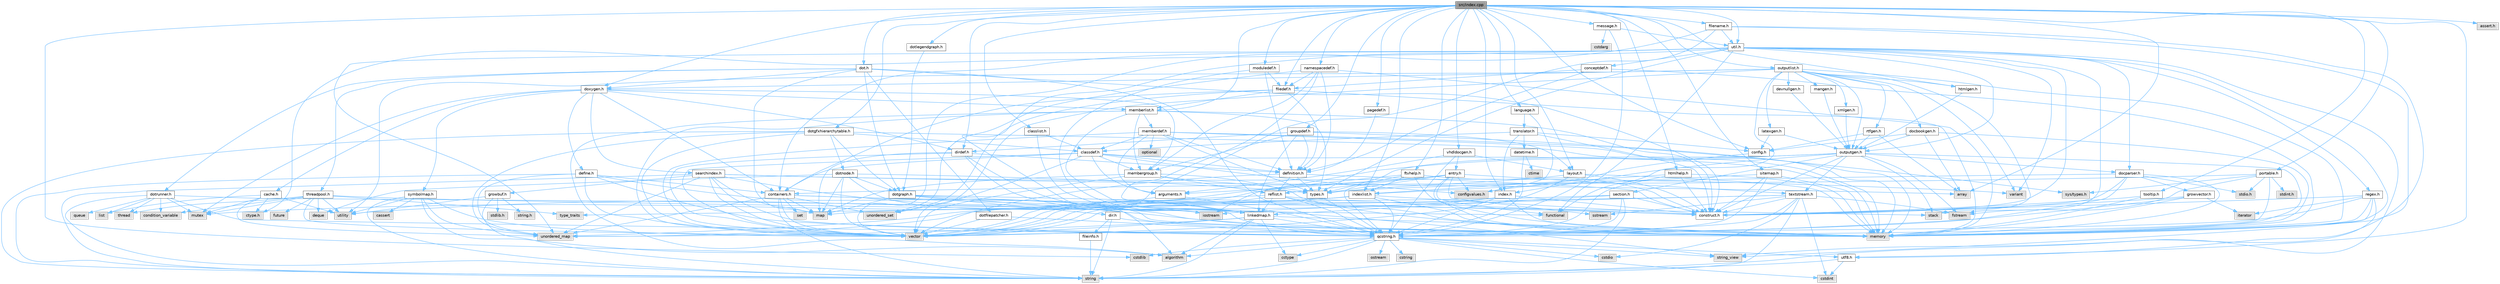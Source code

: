 digraph "src/index.cpp"
{
 // INTERACTIVE_SVG=YES
 // LATEX_PDF_SIZE
  bgcolor="transparent";
  edge [fontname=Helvetica,fontsize=10,labelfontname=Helvetica,labelfontsize=10];
  node [fontname=Helvetica,fontsize=10,shape=box,height=0.2,width=0.4];
  Node1 [id="Node000001",label="src/index.cpp",height=0.2,width=0.4,color="gray40", fillcolor="grey60", style="filled", fontcolor="black",tooltip="This file contains functions for the various index pages."];
  Node1 -> Node2 [id="edge1_Node000001_Node000002",color="steelblue1",style="solid",tooltip=" "];
  Node2 [id="Node000002",label="cstdlib",height=0.2,width=0.4,color="grey60", fillcolor="#E0E0E0", style="filled",tooltip=" "];
  Node1 -> Node3 [id="edge2_Node000001_Node000003",color="steelblue1",style="solid",tooltip=" "];
  Node3 [id="Node000003",label="array",height=0.2,width=0.4,color="grey60", fillcolor="#E0E0E0", style="filled",tooltip=" "];
  Node1 -> Node4 [id="edge3_Node000001_Node000004",color="steelblue1",style="solid",tooltip=" "];
  Node4 [id="Node000004",label="assert.h",height=0.2,width=0.4,color="grey60", fillcolor="#E0E0E0", style="filled",tooltip=" "];
  Node1 -> Node5 [id="edge4_Node000001_Node000005",color="steelblue1",style="solid",tooltip=" "];
  Node5 [id="Node000005",label="message.h",height=0.2,width=0.4,color="grey40", fillcolor="white", style="filled",URL="$d2/d0d/message_8h.html",tooltip=" "];
  Node5 -> Node6 [id="edge5_Node000005_Node000006",color="steelblue1",style="solid",tooltip=" "];
  Node6 [id="Node000006",label="cstdarg",height=0.2,width=0.4,color="grey60", fillcolor="#E0E0E0", style="filled",tooltip=" "];
  Node5 -> Node7 [id="edge6_Node000005_Node000007",color="steelblue1",style="solid",tooltip=" "];
  Node7 [id="Node000007",label="qcstring.h",height=0.2,width=0.4,color="grey40", fillcolor="white", style="filled",URL="$d7/d5c/qcstring_8h.html",tooltip=" "];
  Node7 -> Node8 [id="edge7_Node000007_Node000008",color="steelblue1",style="solid",tooltip=" "];
  Node8 [id="Node000008",label="string",height=0.2,width=0.4,color="grey60", fillcolor="#E0E0E0", style="filled",tooltip=" "];
  Node7 -> Node9 [id="edge8_Node000007_Node000009",color="steelblue1",style="solid",tooltip=" "];
  Node9 [id="Node000009",label="string_view",height=0.2,width=0.4,color="grey60", fillcolor="#E0E0E0", style="filled",tooltip=" "];
  Node7 -> Node10 [id="edge9_Node000007_Node000010",color="steelblue1",style="solid",tooltip=" "];
  Node10 [id="Node000010",label="algorithm",height=0.2,width=0.4,color="grey60", fillcolor="#E0E0E0", style="filled",tooltip=" "];
  Node7 -> Node11 [id="edge10_Node000007_Node000011",color="steelblue1",style="solid",tooltip=" "];
  Node11 [id="Node000011",label="cctype",height=0.2,width=0.4,color="grey60", fillcolor="#E0E0E0", style="filled",tooltip=" "];
  Node7 -> Node12 [id="edge11_Node000007_Node000012",color="steelblue1",style="solid",tooltip=" "];
  Node12 [id="Node000012",label="cstring",height=0.2,width=0.4,color="grey60", fillcolor="#E0E0E0", style="filled",tooltip=" "];
  Node7 -> Node13 [id="edge12_Node000007_Node000013",color="steelblue1",style="solid",tooltip=" "];
  Node13 [id="Node000013",label="cstdio",height=0.2,width=0.4,color="grey60", fillcolor="#E0E0E0", style="filled",tooltip=" "];
  Node7 -> Node2 [id="edge13_Node000007_Node000002",color="steelblue1",style="solid",tooltip=" "];
  Node7 -> Node14 [id="edge14_Node000007_Node000014",color="steelblue1",style="solid",tooltip=" "];
  Node14 [id="Node000014",label="cstdint",height=0.2,width=0.4,color="grey60", fillcolor="#E0E0E0", style="filled",tooltip=" "];
  Node7 -> Node15 [id="edge15_Node000007_Node000015",color="steelblue1",style="solid",tooltip=" "];
  Node15 [id="Node000015",label="ostream",height=0.2,width=0.4,color="grey60", fillcolor="#E0E0E0", style="filled",tooltip=" "];
  Node7 -> Node16 [id="edge16_Node000007_Node000016",color="steelblue1",style="solid",tooltip=" "];
  Node16 [id="Node000016",label="utf8.h",height=0.2,width=0.4,color="grey40", fillcolor="white", style="filled",URL="$db/d7c/utf8_8h.html",tooltip="Various UTF8 related helper functions."];
  Node16 -> Node14 [id="edge17_Node000016_Node000014",color="steelblue1",style="solid",tooltip=" "];
  Node16 -> Node8 [id="edge18_Node000016_Node000008",color="steelblue1",style="solid",tooltip=" "];
  Node5 -> Node17 [id="edge19_Node000005_Node000017",color="steelblue1",style="solid",tooltip=" "];
  Node17 [id="Node000017",label="util.h",height=0.2,width=0.4,color="grey40", fillcolor="white", style="filled",URL="$d8/d3c/util_8h.html",tooltip="A bunch of utility functions."];
  Node17 -> Node18 [id="edge20_Node000017_Node000018",color="steelblue1",style="solid",tooltip=" "];
  Node18 [id="Node000018",label="memory",height=0.2,width=0.4,color="grey60", fillcolor="#E0E0E0", style="filled",tooltip=" "];
  Node17 -> Node19 [id="edge21_Node000017_Node000019",color="steelblue1",style="solid",tooltip=" "];
  Node19 [id="Node000019",label="unordered_map",height=0.2,width=0.4,color="grey60", fillcolor="#E0E0E0", style="filled",tooltip=" "];
  Node17 -> Node10 [id="edge22_Node000017_Node000010",color="steelblue1",style="solid",tooltip=" "];
  Node17 -> Node20 [id="edge23_Node000017_Node000020",color="steelblue1",style="solid",tooltip=" "];
  Node20 [id="Node000020",label="functional",height=0.2,width=0.4,color="grey60", fillcolor="#E0E0E0", style="filled",tooltip=" "];
  Node17 -> Node21 [id="edge24_Node000017_Node000021",color="steelblue1",style="solid",tooltip=" "];
  Node21 [id="Node000021",label="fstream",height=0.2,width=0.4,color="grey60", fillcolor="#E0E0E0", style="filled",tooltip=" "];
  Node17 -> Node22 [id="edge25_Node000017_Node000022",color="steelblue1",style="solid",tooltip=" "];
  Node22 [id="Node000022",label="variant",height=0.2,width=0.4,color="grey60", fillcolor="#E0E0E0", style="filled",tooltip=" "];
  Node17 -> Node9 [id="edge26_Node000017_Node000009",color="steelblue1",style="solid",tooltip=" "];
  Node17 -> Node23 [id="edge27_Node000017_Node000023",color="steelblue1",style="solid",tooltip=" "];
  Node23 [id="Node000023",label="ctype.h",height=0.2,width=0.4,color="grey60", fillcolor="#E0E0E0", style="filled",tooltip=" "];
  Node17 -> Node24 [id="edge28_Node000017_Node000024",color="steelblue1",style="solid",tooltip=" "];
  Node24 [id="Node000024",label="types.h",height=0.2,width=0.4,color="grey40", fillcolor="white", style="filled",URL="$d9/d49/types_8h.html",tooltip="This file contains a number of basic enums and types."];
  Node24 -> Node7 [id="edge29_Node000024_Node000007",color="steelblue1",style="solid",tooltip=" "];
  Node17 -> Node25 [id="edge30_Node000017_Node000025",color="steelblue1",style="solid",tooltip=" "];
  Node25 [id="Node000025",label="docparser.h",height=0.2,width=0.4,color="grey40", fillcolor="white", style="filled",URL="$de/d9c/docparser_8h.html",tooltip=" "];
  Node25 -> Node26 [id="edge31_Node000025_Node000026",color="steelblue1",style="solid",tooltip=" "];
  Node26 [id="Node000026",label="stdio.h",height=0.2,width=0.4,color="grey60", fillcolor="#E0E0E0", style="filled",tooltip=" "];
  Node25 -> Node18 [id="edge32_Node000025_Node000018",color="steelblue1",style="solid",tooltip=" "];
  Node25 -> Node7 [id="edge33_Node000025_Node000007",color="steelblue1",style="solid",tooltip=" "];
  Node25 -> Node27 [id="edge34_Node000025_Node000027",color="steelblue1",style="solid",tooltip=" "];
  Node27 [id="Node000027",label="growvector.h",height=0.2,width=0.4,color="grey40", fillcolor="white", style="filled",URL="$d7/d50/growvector_8h.html",tooltip=" "];
  Node27 -> Node28 [id="edge35_Node000027_Node000028",color="steelblue1",style="solid",tooltip=" "];
  Node28 [id="Node000028",label="vector",height=0.2,width=0.4,color="grey60", fillcolor="#E0E0E0", style="filled",tooltip=" "];
  Node27 -> Node18 [id="edge36_Node000027_Node000018",color="steelblue1",style="solid",tooltip=" "];
  Node27 -> Node29 [id="edge37_Node000027_Node000029",color="steelblue1",style="solid",tooltip=" "];
  Node29 [id="Node000029",label="iterator",height=0.2,width=0.4,color="grey60", fillcolor="#E0E0E0", style="filled",tooltip=" "];
  Node27 -> Node30 [id="edge38_Node000027_Node000030",color="steelblue1",style="solid",tooltip=" "];
  Node30 [id="Node000030",label="construct.h",height=0.2,width=0.4,color="grey40", fillcolor="white", style="filled",URL="$d7/dfc/construct_8h.html",tooltip=" "];
  Node25 -> Node30 [id="edge39_Node000025_Node000030",color="steelblue1",style="solid",tooltip=" "];
  Node25 -> Node24 [id="edge40_Node000025_Node000024",color="steelblue1",style="solid",tooltip=" "];
  Node17 -> Node31 [id="edge41_Node000017_Node000031",color="steelblue1",style="solid",tooltip=" "];
  Node31 [id="Node000031",label="containers.h",height=0.2,width=0.4,color="grey40", fillcolor="white", style="filled",URL="$d5/d75/containers_8h.html",tooltip=" "];
  Node31 -> Node28 [id="edge42_Node000031_Node000028",color="steelblue1",style="solid",tooltip=" "];
  Node31 -> Node8 [id="edge43_Node000031_Node000008",color="steelblue1",style="solid",tooltip=" "];
  Node31 -> Node9 [id="edge44_Node000031_Node000009",color="steelblue1",style="solid",tooltip=" "];
  Node31 -> Node32 [id="edge45_Node000031_Node000032",color="steelblue1",style="solid",tooltip=" "];
  Node32 [id="Node000032",label="set",height=0.2,width=0.4,color="grey60", fillcolor="#E0E0E0", style="filled",tooltip=" "];
  Node31 -> Node33 [id="edge46_Node000031_Node000033",color="steelblue1",style="solid",tooltip=" "];
  Node33 [id="Node000033",label="map",height=0.2,width=0.4,color="grey60", fillcolor="#E0E0E0", style="filled",tooltip=" "];
  Node31 -> Node34 [id="edge47_Node000031_Node000034",color="steelblue1",style="solid",tooltip=" "];
  Node34 [id="Node000034",label="unordered_set",height=0.2,width=0.4,color="grey60", fillcolor="#E0E0E0", style="filled",tooltip=" "];
  Node31 -> Node19 [id="edge48_Node000031_Node000019",color="steelblue1",style="solid",tooltip=" "];
  Node31 -> Node35 [id="edge49_Node000031_Node000035",color="steelblue1",style="solid",tooltip=" "];
  Node35 [id="Node000035",label="stack",height=0.2,width=0.4,color="grey60", fillcolor="#E0E0E0", style="filled",tooltip=" "];
  Node17 -> Node36 [id="edge50_Node000017_Node000036",color="steelblue1",style="solid",tooltip=" "];
  Node36 [id="Node000036",label="outputgen.h",height=0.2,width=0.4,color="grey40", fillcolor="white", style="filled",URL="$df/d06/outputgen_8h.html",tooltip=" "];
  Node36 -> Node18 [id="edge51_Node000036_Node000018",color="steelblue1",style="solid",tooltip=" "];
  Node36 -> Node35 [id="edge52_Node000036_Node000035",color="steelblue1",style="solid",tooltip=" "];
  Node36 -> Node37 [id="edge53_Node000036_Node000037",color="steelblue1",style="solid",tooltip=" "];
  Node37 [id="Node000037",label="iostream",height=0.2,width=0.4,color="grey60", fillcolor="#E0E0E0", style="filled",tooltip=" "];
  Node36 -> Node21 [id="edge54_Node000036_Node000021",color="steelblue1",style="solid",tooltip=" "];
  Node36 -> Node24 [id="edge55_Node000036_Node000024",color="steelblue1",style="solid",tooltip=" "];
  Node36 -> Node38 [id="edge56_Node000036_Node000038",color="steelblue1",style="solid",tooltip=" "];
  Node38 [id="Node000038",label="index.h",height=0.2,width=0.4,color="grey40", fillcolor="white", style="filled",URL="$d1/db5/index_8h.html",tooltip=" "];
  Node38 -> Node18 [id="edge57_Node000038_Node000018",color="steelblue1",style="solid",tooltip=" "];
  Node38 -> Node28 [id="edge58_Node000038_Node000028",color="steelblue1",style="solid",tooltip=" "];
  Node38 -> Node33 [id="edge59_Node000038_Node000033",color="steelblue1",style="solid",tooltip=" "];
  Node38 -> Node7 [id="edge60_Node000038_Node000007",color="steelblue1",style="solid",tooltip=" "];
  Node38 -> Node30 [id="edge61_Node000038_Node000030",color="steelblue1",style="solid",tooltip=" "];
  Node36 -> Node39 [id="edge62_Node000036_Node000039",color="steelblue1",style="solid",tooltip=" "];
  Node39 [id="Node000039",label="section.h",height=0.2,width=0.4,color="grey40", fillcolor="white", style="filled",URL="$d1/d2a/section_8h.html",tooltip=" "];
  Node39 -> Node8 [id="edge63_Node000039_Node000008",color="steelblue1",style="solid",tooltip=" "];
  Node39 -> Node19 [id="edge64_Node000039_Node000019",color="steelblue1",style="solid",tooltip=" "];
  Node39 -> Node7 [id="edge65_Node000039_Node000007",color="steelblue1",style="solid",tooltip=" "];
  Node39 -> Node40 [id="edge66_Node000039_Node000040",color="steelblue1",style="solid",tooltip=" "];
  Node40 [id="Node000040",label="linkedmap.h",height=0.2,width=0.4,color="grey40", fillcolor="white", style="filled",URL="$da/de1/linkedmap_8h.html",tooltip=" "];
  Node40 -> Node19 [id="edge67_Node000040_Node000019",color="steelblue1",style="solid",tooltip=" "];
  Node40 -> Node28 [id="edge68_Node000040_Node000028",color="steelblue1",style="solid",tooltip=" "];
  Node40 -> Node18 [id="edge69_Node000040_Node000018",color="steelblue1",style="solid",tooltip=" "];
  Node40 -> Node8 [id="edge70_Node000040_Node000008",color="steelblue1",style="solid",tooltip=" "];
  Node40 -> Node10 [id="edge71_Node000040_Node000010",color="steelblue1",style="solid",tooltip=" "];
  Node40 -> Node11 [id="edge72_Node000040_Node000011",color="steelblue1",style="solid",tooltip=" "];
  Node40 -> Node7 [id="edge73_Node000040_Node000007",color="steelblue1",style="solid",tooltip=" "];
  Node39 -> Node30 [id="edge74_Node000039_Node000030",color="steelblue1",style="solid",tooltip=" "];
  Node36 -> Node41 [id="edge75_Node000036_Node000041",color="steelblue1",style="solid",tooltip=" "];
  Node41 [id="Node000041",label="textstream.h",height=0.2,width=0.4,color="grey40", fillcolor="white", style="filled",URL="$d4/d7d/textstream_8h.html",tooltip=" "];
  Node41 -> Node8 [id="edge76_Node000041_Node000008",color="steelblue1",style="solid",tooltip=" "];
  Node41 -> Node37 [id="edge77_Node000041_Node000037",color="steelblue1",style="solid",tooltip=" "];
  Node41 -> Node42 [id="edge78_Node000041_Node000042",color="steelblue1",style="solid",tooltip=" "];
  Node42 [id="Node000042",label="sstream",height=0.2,width=0.4,color="grey60", fillcolor="#E0E0E0", style="filled",tooltip=" "];
  Node41 -> Node14 [id="edge79_Node000041_Node000014",color="steelblue1",style="solid",tooltip=" "];
  Node41 -> Node13 [id="edge80_Node000041_Node000013",color="steelblue1",style="solid",tooltip=" "];
  Node41 -> Node21 [id="edge81_Node000041_Node000021",color="steelblue1",style="solid",tooltip=" "];
  Node41 -> Node43 [id="edge82_Node000041_Node000043",color="steelblue1",style="solid",tooltip=" "];
  Node43 [id="Node000043",label="type_traits",height=0.2,width=0.4,color="grey60", fillcolor="#E0E0E0", style="filled",tooltip=" "];
  Node41 -> Node7 [id="edge83_Node000041_Node000007",color="steelblue1",style="solid",tooltip=" "];
  Node41 -> Node30 [id="edge84_Node000041_Node000030",color="steelblue1",style="solid",tooltip=" "];
  Node36 -> Node25 [id="edge85_Node000036_Node000025",color="steelblue1",style="solid",tooltip=" "];
  Node36 -> Node30 [id="edge86_Node000036_Node000030",color="steelblue1",style="solid",tooltip=" "];
  Node17 -> Node44 [id="edge87_Node000017_Node000044",color="steelblue1",style="solid",tooltip=" "];
  Node44 [id="Node000044",label="regex.h",height=0.2,width=0.4,color="grey40", fillcolor="white", style="filled",URL="$d1/d21/regex_8h.html",tooltip=" "];
  Node44 -> Node18 [id="edge88_Node000044_Node000018",color="steelblue1",style="solid",tooltip=" "];
  Node44 -> Node8 [id="edge89_Node000044_Node000008",color="steelblue1",style="solid",tooltip=" "];
  Node44 -> Node9 [id="edge90_Node000044_Node000009",color="steelblue1",style="solid",tooltip=" "];
  Node44 -> Node28 [id="edge91_Node000044_Node000028",color="steelblue1",style="solid",tooltip=" "];
  Node44 -> Node29 [id="edge92_Node000044_Node000029",color="steelblue1",style="solid",tooltip=" "];
  Node44 -> Node30 [id="edge93_Node000044_Node000030",color="steelblue1",style="solid",tooltip=" "];
  Node17 -> Node45 [id="edge94_Node000017_Node000045",color="steelblue1",style="solid",tooltip=" "];
  Node45 [id="Node000045",label="conceptdef.h",height=0.2,width=0.4,color="grey40", fillcolor="white", style="filled",URL="$da/df1/conceptdef_8h.html",tooltip=" "];
  Node45 -> Node18 [id="edge95_Node000045_Node000018",color="steelblue1",style="solid",tooltip=" "];
  Node45 -> Node46 [id="edge96_Node000045_Node000046",color="steelblue1",style="solid",tooltip=" "];
  Node46 [id="Node000046",label="definition.h",height=0.2,width=0.4,color="grey40", fillcolor="white", style="filled",URL="$df/da1/definition_8h.html",tooltip=" "];
  Node46 -> Node28 [id="edge97_Node000046_Node000028",color="steelblue1",style="solid",tooltip=" "];
  Node46 -> Node24 [id="edge98_Node000046_Node000024",color="steelblue1",style="solid",tooltip=" "];
  Node46 -> Node47 [id="edge99_Node000046_Node000047",color="steelblue1",style="solid",tooltip=" "];
  Node47 [id="Node000047",label="reflist.h",height=0.2,width=0.4,color="grey40", fillcolor="white", style="filled",URL="$d1/d02/reflist_8h.html",tooltip=" "];
  Node47 -> Node28 [id="edge100_Node000047_Node000028",color="steelblue1",style="solid",tooltip=" "];
  Node47 -> Node19 [id="edge101_Node000047_Node000019",color="steelblue1",style="solid",tooltip=" "];
  Node47 -> Node18 [id="edge102_Node000047_Node000018",color="steelblue1",style="solid",tooltip=" "];
  Node47 -> Node7 [id="edge103_Node000047_Node000007",color="steelblue1",style="solid",tooltip=" "];
  Node47 -> Node40 [id="edge104_Node000047_Node000040",color="steelblue1",style="solid",tooltip=" "];
  Node47 -> Node30 [id="edge105_Node000047_Node000030",color="steelblue1",style="solid",tooltip=" "];
  Node46 -> Node30 [id="edge106_Node000046_Node000030",color="steelblue1",style="solid",tooltip=" "];
  Node45 -> Node48 [id="edge107_Node000045_Node000048",color="steelblue1",style="solid",tooltip=" "];
  Node48 [id="Node000048",label="filedef.h",height=0.2,width=0.4,color="grey40", fillcolor="white", style="filled",URL="$d4/d3a/filedef_8h.html",tooltip=" "];
  Node48 -> Node18 [id="edge108_Node000048_Node000018",color="steelblue1",style="solid",tooltip=" "];
  Node48 -> Node34 [id="edge109_Node000048_Node000034",color="steelblue1",style="solid",tooltip=" "];
  Node48 -> Node46 [id="edge110_Node000048_Node000046",color="steelblue1",style="solid",tooltip=" "];
  Node48 -> Node49 [id="edge111_Node000048_Node000049",color="steelblue1",style="solid",tooltip=" "];
  Node49 [id="Node000049",label="memberlist.h",height=0.2,width=0.4,color="grey40", fillcolor="white", style="filled",URL="$dd/d78/memberlist_8h.html",tooltip=" "];
  Node49 -> Node28 [id="edge112_Node000049_Node000028",color="steelblue1",style="solid",tooltip=" "];
  Node49 -> Node10 [id="edge113_Node000049_Node000010",color="steelblue1",style="solid",tooltip=" "];
  Node49 -> Node50 [id="edge114_Node000049_Node000050",color="steelblue1",style="solid",tooltip=" "];
  Node50 [id="Node000050",label="memberdef.h",height=0.2,width=0.4,color="grey40", fillcolor="white", style="filled",URL="$d4/d46/memberdef_8h.html",tooltip=" "];
  Node50 -> Node28 [id="edge115_Node000050_Node000028",color="steelblue1",style="solid",tooltip=" "];
  Node50 -> Node18 [id="edge116_Node000050_Node000018",color="steelblue1",style="solid",tooltip=" "];
  Node50 -> Node51 [id="edge117_Node000050_Node000051",color="steelblue1",style="solid",tooltip=" "];
  Node51 [id="Node000051",label="optional",height=0.2,width=0.4,color="grey60", fillcolor="#E0E0E0", style="filled",tooltip=" "];
  Node50 -> Node52 [id="edge118_Node000050_Node000052",color="steelblue1",style="solid",tooltip=" "];
  Node52 [id="Node000052",label="sys/types.h",height=0.2,width=0.4,color="grey60", fillcolor="#E0E0E0", style="filled",tooltip=" "];
  Node50 -> Node24 [id="edge119_Node000050_Node000024",color="steelblue1",style="solid",tooltip=" "];
  Node50 -> Node46 [id="edge120_Node000050_Node000046",color="steelblue1",style="solid",tooltip=" "];
  Node50 -> Node53 [id="edge121_Node000050_Node000053",color="steelblue1",style="solid",tooltip=" "];
  Node53 [id="Node000053",label="arguments.h",height=0.2,width=0.4,color="grey40", fillcolor="white", style="filled",URL="$df/d9b/arguments_8h.html",tooltip=" "];
  Node53 -> Node28 [id="edge122_Node000053_Node000028",color="steelblue1",style="solid",tooltip=" "];
  Node53 -> Node7 [id="edge123_Node000053_Node000007",color="steelblue1",style="solid",tooltip=" "];
  Node50 -> Node54 [id="edge124_Node000050_Node000054",color="steelblue1",style="solid",tooltip=" "];
  Node54 [id="Node000054",label="classdef.h",height=0.2,width=0.4,color="grey40", fillcolor="white", style="filled",URL="$d1/da6/classdef_8h.html",tooltip=" "];
  Node54 -> Node18 [id="edge125_Node000054_Node000018",color="steelblue1",style="solid",tooltip=" "];
  Node54 -> Node28 [id="edge126_Node000054_Node000028",color="steelblue1",style="solid",tooltip=" "];
  Node54 -> Node34 [id="edge127_Node000054_Node000034",color="steelblue1",style="solid",tooltip=" "];
  Node54 -> Node31 [id="edge128_Node000054_Node000031",color="steelblue1",style="solid",tooltip=" "];
  Node54 -> Node46 [id="edge129_Node000054_Node000046",color="steelblue1",style="solid",tooltip=" "];
  Node54 -> Node53 [id="edge130_Node000054_Node000053",color="steelblue1",style="solid",tooltip=" "];
  Node54 -> Node55 [id="edge131_Node000054_Node000055",color="steelblue1",style="solid",tooltip=" "];
  Node55 [id="Node000055",label="membergroup.h",height=0.2,width=0.4,color="grey40", fillcolor="white", style="filled",URL="$d9/d11/membergroup_8h.html",tooltip=" "];
  Node55 -> Node28 [id="edge132_Node000055_Node000028",color="steelblue1",style="solid",tooltip=" "];
  Node55 -> Node33 [id="edge133_Node000055_Node000033",color="steelblue1",style="solid",tooltip=" "];
  Node55 -> Node18 [id="edge134_Node000055_Node000018",color="steelblue1",style="solid",tooltip=" "];
  Node55 -> Node24 [id="edge135_Node000055_Node000024",color="steelblue1",style="solid",tooltip=" "];
  Node55 -> Node47 [id="edge136_Node000055_Node000047",color="steelblue1",style="solid",tooltip=" "];
  Node54 -> Node56 [id="edge137_Node000054_Node000056",color="steelblue1",style="solid",tooltip=" "];
  Node56 [id="Node000056",label="configvalues.h",height=0.2,width=0.4,color="grey60", fillcolor="#E0E0E0", style="filled",tooltip=" "];
  Node49 -> Node40 [id="edge138_Node000049_Node000040",color="steelblue1",style="solid",tooltip=" "];
  Node49 -> Node24 [id="edge139_Node000049_Node000024",color="steelblue1",style="solid",tooltip=" "];
  Node49 -> Node55 [id="edge140_Node000049_Node000055",color="steelblue1",style="solid",tooltip=" "];
  Node49 -> Node30 [id="edge141_Node000049_Node000030",color="steelblue1",style="solid",tooltip=" "];
  Node48 -> Node31 [id="edge142_Node000048_Node000031",color="steelblue1",style="solid",tooltip=" "];
  Node17 -> Node30 [id="edge143_Node000017_Node000030",color="steelblue1",style="solid",tooltip=" "];
  Node1 -> Node38 [id="edge144_Node000001_Node000038",color="steelblue1",style="solid",tooltip=" "];
  Node1 -> Node57 [id="edge145_Node000001_Node000057",color="steelblue1",style="solid",tooltip=" "];
  Node57 [id="Node000057",label="indexlist.h",height=0.2,width=0.4,color="grey40", fillcolor="white", style="filled",URL="$d5/d61/indexlist_8h.html",tooltip=" "];
  Node57 -> Node58 [id="edge146_Node000057_Node000058",color="steelblue1",style="solid",tooltip=" "];
  Node58 [id="Node000058",label="utility",height=0.2,width=0.4,color="grey60", fillcolor="#E0E0E0", style="filled",tooltip=" "];
  Node57 -> Node28 [id="edge147_Node000057_Node000028",color="steelblue1",style="solid",tooltip=" "];
  Node57 -> Node18 [id="edge148_Node000057_Node000018",color="steelblue1",style="solid",tooltip=" "];
  Node57 -> Node59 [id="edge149_Node000057_Node000059",color="steelblue1",style="solid",tooltip=" "];
  Node59 [id="Node000059",label="mutex",height=0.2,width=0.4,color="grey60", fillcolor="#E0E0E0", style="filled",tooltip=" "];
  Node57 -> Node7 [id="edge150_Node000057_Node000007",color="steelblue1",style="solid",tooltip=" "];
  Node57 -> Node30 [id="edge151_Node000057_Node000030",color="steelblue1",style="solid",tooltip=" "];
  Node1 -> Node60 [id="edge152_Node000001_Node000060",color="steelblue1",style="solid",tooltip=" "];
  Node60 [id="Node000060",label="doxygen.h",height=0.2,width=0.4,color="grey40", fillcolor="white", style="filled",URL="$d1/da1/doxygen_8h.html",tooltip=" "];
  Node60 -> Node59 [id="edge153_Node000060_Node000059",color="steelblue1",style="solid",tooltip=" "];
  Node60 -> Node31 [id="edge154_Node000060_Node000031",color="steelblue1",style="solid",tooltip=" "];
  Node60 -> Node55 [id="edge155_Node000060_Node000055",color="steelblue1",style="solid",tooltip=" "];
  Node60 -> Node61 [id="edge156_Node000060_Node000061",color="steelblue1",style="solid",tooltip=" "];
  Node61 [id="Node000061",label="dirdef.h",height=0.2,width=0.4,color="grey40", fillcolor="white", style="filled",URL="$d6/d15/dirdef_8h.html",tooltip=" "];
  Node61 -> Node28 [id="edge157_Node000061_Node000028",color="steelblue1",style="solid",tooltip=" "];
  Node61 -> Node33 [id="edge158_Node000061_Node000033",color="steelblue1",style="solid",tooltip=" "];
  Node61 -> Node7 [id="edge159_Node000061_Node000007",color="steelblue1",style="solid",tooltip=" "];
  Node61 -> Node40 [id="edge160_Node000061_Node000040",color="steelblue1",style="solid",tooltip=" "];
  Node61 -> Node46 [id="edge161_Node000061_Node000046",color="steelblue1",style="solid",tooltip=" "];
  Node60 -> Node49 [id="edge162_Node000060_Node000049",color="steelblue1",style="solid",tooltip=" "];
  Node60 -> Node62 [id="edge163_Node000060_Node000062",color="steelblue1",style="solid",tooltip=" "];
  Node62 [id="Node000062",label="define.h",height=0.2,width=0.4,color="grey40", fillcolor="white", style="filled",URL="$df/d67/define_8h.html",tooltip=" "];
  Node62 -> Node28 [id="edge164_Node000062_Node000028",color="steelblue1",style="solid",tooltip=" "];
  Node62 -> Node18 [id="edge165_Node000062_Node000018",color="steelblue1",style="solid",tooltip=" "];
  Node62 -> Node8 [id="edge166_Node000062_Node000008",color="steelblue1",style="solid",tooltip=" "];
  Node62 -> Node19 [id="edge167_Node000062_Node000019",color="steelblue1",style="solid",tooltip=" "];
  Node62 -> Node7 [id="edge168_Node000062_Node000007",color="steelblue1",style="solid",tooltip=" "];
  Node62 -> Node31 [id="edge169_Node000062_Node000031",color="steelblue1",style="solid",tooltip=" "];
  Node60 -> Node63 [id="edge170_Node000060_Node000063",color="steelblue1",style="solid",tooltip=" "];
  Node63 [id="Node000063",label="cache.h",height=0.2,width=0.4,color="grey40", fillcolor="white", style="filled",URL="$d3/d26/cache_8h.html",tooltip=" "];
  Node63 -> Node64 [id="edge171_Node000063_Node000064",color="steelblue1",style="solid",tooltip=" "];
  Node64 [id="Node000064",label="list",height=0.2,width=0.4,color="grey60", fillcolor="#E0E0E0", style="filled",tooltip=" "];
  Node63 -> Node19 [id="edge172_Node000063_Node000019",color="steelblue1",style="solid",tooltip=" "];
  Node63 -> Node59 [id="edge173_Node000063_Node000059",color="steelblue1",style="solid",tooltip=" "];
  Node63 -> Node58 [id="edge174_Node000063_Node000058",color="steelblue1",style="solid",tooltip=" "];
  Node63 -> Node23 [id="edge175_Node000063_Node000023",color="steelblue1",style="solid",tooltip=" "];
  Node60 -> Node65 [id="edge176_Node000060_Node000065",color="steelblue1",style="solid",tooltip=" "];
  Node65 [id="Node000065",label="symbolmap.h",height=0.2,width=0.4,color="grey40", fillcolor="white", style="filled",URL="$d7/ddd/symbolmap_8h.html",tooltip=" "];
  Node65 -> Node10 [id="edge177_Node000065_Node000010",color="steelblue1",style="solid",tooltip=" "];
  Node65 -> Node19 [id="edge178_Node000065_Node000019",color="steelblue1",style="solid",tooltip=" "];
  Node65 -> Node28 [id="edge179_Node000065_Node000028",color="steelblue1",style="solid",tooltip=" "];
  Node65 -> Node8 [id="edge180_Node000065_Node000008",color="steelblue1",style="solid",tooltip=" "];
  Node65 -> Node58 [id="edge181_Node000065_Node000058",color="steelblue1",style="solid",tooltip=" "];
  Node65 -> Node66 [id="edge182_Node000065_Node000066",color="steelblue1",style="solid",tooltip=" "];
  Node66 [id="Node000066",label="cassert",height=0.2,width=0.4,color="grey60", fillcolor="#E0E0E0", style="filled",tooltip=" "];
  Node60 -> Node67 [id="edge183_Node000060_Node000067",color="steelblue1",style="solid",tooltip=" "];
  Node67 [id="Node000067",label="searchindex.h",height=0.2,width=0.4,color="grey40", fillcolor="white", style="filled",URL="$de/d07/searchindex_8h.html",tooltip="Web server based search engine."];
  Node67 -> Node18 [id="edge184_Node000067_Node000018",color="steelblue1",style="solid",tooltip=" "];
  Node67 -> Node28 [id="edge185_Node000067_Node000028",color="steelblue1",style="solid",tooltip=" "];
  Node67 -> Node33 [id="edge186_Node000067_Node000033",color="steelblue1",style="solid",tooltip=" "];
  Node67 -> Node19 [id="edge187_Node000067_Node000019",color="steelblue1",style="solid",tooltip=" "];
  Node67 -> Node8 [id="edge188_Node000067_Node000008",color="steelblue1",style="solid",tooltip=" "];
  Node67 -> Node3 [id="edge189_Node000067_Node000003",color="steelblue1",style="solid",tooltip=" "];
  Node67 -> Node22 [id="edge190_Node000067_Node000022",color="steelblue1",style="solid",tooltip=" "];
  Node67 -> Node7 [id="edge191_Node000067_Node000007",color="steelblue1",style="solid",tooltip=" "];
  Node67 -> Node68 [id="edge192_Node000067_Node000068",color="steelblue1",style="solid",tooltip=" "];
  Node68 [id="Node000068",label="growbuf.h",height=0.2,width=0.4,color="grey40", fillcolor="white", style="filled",URL="$dd/d72/growbuf_8h.html",tooltip=" "];
  Node68 -> Node58 [id="edge193_Node000068_Node000058",color="steelblue1",style="solid",tooltip=" "];
  Node68 -> Node69 [id="edge194_Node000068_Node000069",color="steelblue1",style="solid",tooltip=" "];
  Node69 [id="Node000069",label="stdlib.h",height=0.2,width=0.4,color="grey60", fillcolor="#E0E0E0", style="filled",tooltip=" "];
  Node68 -> Node70 [id="edge195_Node000068_Node000070",color="steelblue1",style="solid",tooltip=" "];
  Node70 [id="Node000070",label="string.h",height=0.2,width=0.4,color="grey60", fillcolor="#E0E0E0", style="filled",tooltip=" "];
  Node68 -> Node8 [id="edge196_Node000068_Node000008",color="steelblue1",style="solid",tooltip=" "];
  Node1 -> Node71 [id="edge197_Node000001_Node000071",color="steelblue1",style="solid",tooltip=" "];
  Node71 [id="Node000071",label="config.h",height=0.2,width=0.4,color="grey40", fillcolor="white", style="filled",URL="$db/d16/config_8h.html",tooltip=" "];
  Node71 -> Node56 [id="edge198_Node000071_Node000056",color="steelblue1",style="solid",tooltip=" "];
  Node1 -> Node48 [id="edge199_Node000001_Node000048",color="steelblue1",style="solid",tooltip=" "];
  Node1 -> Node72 [id="edge200_Node000001_Node000072",color="steelblue1",style="solid",tooltip=" "];
  Node72 [id="Node000072",label="outputlist.h",height=0.2,width=0.4,color="grey40", fillcolor="white", style="filled",URL="$d2/db9/outputlist_8h.html",tooltip=" "];
  Node72 -> Node58 [id="edge201_Node000072_Node000058",color="steelblue1",style="solid",tooltip=" "];
  Node72 -> Node28 [id="edge202_Node000072_Node000028",color="steelblue1",style="solid",tooltip=" "];
  Node72 -> Node18 [id="edge203_Node000072_Node000018",color="steelblue1",style="solid",tooltip=" "];
  Node72 -> Node22 [id="edge204_Node000072_Node000022",color="steelblue1",style="solid",tooltip=" "];
  Node72 -> Node35 [id="edge205_Node000072_Node000035",color="steelblue1",style="solid",tooltip=" "];
  Node72 -> Node20 [id="edge206_Node000072_Node000020",color="steelblue1",style="solid",tooltip=" "];
  Node72 -> Node36 [id="edge207_Node000072_Node000036",color="steelblue1",style="solid",tooltip=" "];
  Node72 -> Node60 [id="edge208_Node000072_Node000060",color="steelblue1",style="solid",tooltip=" "];
  Node72 -> Node73 [id="edge209_Node000072_Node000073",color="steelblue1",style="solid",tooltip=" "];
  Node73 [id="Node000073",label="htmlgen.h",height=0.2,width=0.4,color="grey40", fillcolor="white", style="filled",URL="$d8/d56/htmlgen_8h.html",tooltip=" "];
  Node73 -> Node36 [id="edge210_Node000073_Node000036",color="steelblue1",style="solid",tooltip=" "];
  Node72 -> Node74 [id="edge211_Node000072_Node000074",color="steelblue1",style="solid",tooltip=" "];
  Node74 [id="Node000074",label="latexgen.h",height=0.2,width=0.4,color="grey40", fillcolor="white", style="filled",URL="$d6/d9c/latexgen_8h.html",tooltip=" "];
  Node74 -> Node71 [id="edge212_Node000074_Node000071",color="steelblue1",style="solid",tooltip=" "];
  Node74 -> Node36 [id="edge213_Node000074_Node000036",color="steelblue1",style="solid",tooltip=" "];
  Node72 -> Node75 [id="edge214_Node000072_Node000075",color="steelblue1",style="solid",tooltip=" "];
  Node75 [id="Node000075",label="rtfgen.h",height=0.2,width=0.4,color="grey40", fillcolor="white", style="filled",URL="$d4/daa/rtfgen_8h.html",tooltip=" "];
  Node75 -> Node3 [id="edge215_Node000075_Node000003",color="steelblue1",style="solid",tooltip=" "];
  Node75 -> Node71 [id="edge216_Node000075_Node000071",color="steelblue1",style="solid",tooltip=" "];
  Node75 -> Node36 [id="edge217_Node000075_Node000036",color="steelblue1",style="solid",tooltip=" "];
  Node72 -> Node76 [id="edge218_Node000072_Node000076",color="steelblue1",style="solid",tooltip=" "];
  Node76 [id="Node000076",label="mangen.h",height=0.2,width=0.4,color="grey40", fillcolor="white", style="filled",URL="$da/dc0/mangen_8h.html",tooltip=" "];
  Node76 -> Node36 [id="edge219_Node000076_Node000036",color="steelblue1",style="solid",tooltip=" "];
  Node72 -> Node77 [id="edge220_Node000072_Node000077",color="steelblue1",style="solid",tooltip=" "];
  Node77 [id="Node000077",label="docbookgen.h",height=0.2,width=0.4,color="grey40", fillcolor="white", style="filled",URL="$de/dea/docbookgen_8h.html",tooltip=" "];
  Node77 -> Node18 [id="edge221_Node000077_Node000018",color="steelblue1",style="solid",tooltip=" "];
  Node77 -> Node3 [id="edge222_Node000077_Node000003",color="steelblue1",style="solid",tooltip=" "];
  Node77 -> Node71 [id="edge223_Node000077_Node000071",color="steelblue1",style="solid",tooltip=" "];
  Node77 -> Node36 [id="edge224_Node000077_Node000036",color="steelblue1",style="solid",tooltip=" "];
  Node72 -> Node78 [id="edge225_Node000072_Node000078",color="steelblue1",style="solid",tooltip=" "];
  Node78 [id="Node000078",label="xmlgen.h",height=0.2,width=0.4,color="grey40", fillcolor="white", style="filled",URL="$d9/d67/xmlgen_8h.html",tooltip=" "];
  Node78 -> Node36 [id="edge226_Node000078_Node000036",color="steelblue1",style="solid",tooltip=" "];
  Node72 -> Node79 [id="edge227_Node000072_Node000079",color="steelblue1",style="solid",tooltip=" "];
  Node79 [id="Node000079",label="devnullgen.h",height=0.2,width=0.4,color="grey40", fillcolor="white", style="filled",URL="$d8/de5/devnullgen_8h.html",tooltip=" "];
  Node79 -> Node36 [id="edge228_Node000079_Node000036",color="steelblue1",style="solid",tooltip=" "];
  Node1 -> Node17 [id="edge229_Node000001_Node000017",color="steelblue1",style="solid",tooltip=" "];
  Node1 -> Node80 [id="edge230_Node000001_Node000080",color="steelblue1",style="solid",tooltip=" "];
  Node80 [id="Node000080",label="groupdef.h",height=0.2,width=0.4,color="grey40", fillcolor="white", style="filled",URL="$d1/de6/groupdef_8h.html",tooltip=" "];
  Node80 -> Node18 [id="edge231_Node000080_Node000018",color="steelblue1",style="solid",tooltip=" "];
  Node80 -> Node46 [id="edge232_Node000080_Node000046",color="steelblue1",style="solid",tooltip=" "];
  Node80 -> Node61 [id="edge233_Node000080_Node000061",color="steelblue1",style="solid",tooltip=" "];
  Node80 -> Node81 [id="edge234_Node000080_Node000081",color="steelblue1",style="solid",tooltip=" "];
  Node81 [id="Node000081",label="layout.h",height=0.2,width=0.4,color="grey40", fillcolor="white", style="filled",URL="$db/d51/layout_8h.html",tooltip=" "];
  Node81 -> Node18 [id="edge235_Node000081_Node000018",color="steelblue1",style="solid",tooltip=" "];
  Node81 -> Node28 [id="edge236_Node000081_Node000028",color="steelblue1",style="solid",tooltip=" "];
  Node81 -> Node24 [id="edge237_Node000081_Node000024",color="steelblue1",style="solid",tooltip=" "];
  Node81 -> Node30 [id="edge238_Node000081_Node000030",color="steelblue1",style="solid",tooltip=" "];
  Node80 -> Node55 [id="edge239_Node000080_Node000055",color="steelblue1",style="solid",tooltip=" "];
  Node80 -> Node40 [id="edge240_Node000080_Node000040",color="steelblue1",style="solid",tooltip=" "];
  Node1 -> Node82 [id="edge241_Node000001_Node000082",color="steelblue1",style="solid",tooltip=" "];
  Node82 [id="Node000082",label="language.h",height=0.2,width=0.4,color="grey40", fillcolor="white", style="filled",URL="$d8/dce/language_8h.html",tooltip=" "];
  Node82 -> Node83 [id="edge242_Node000082_Node000083",color="steelblue1",style="solid",tooltip=" "];
  Node83 [id="Node000083",label="translator.h",height=0.2,width=0.4,color="grey40", fillcolor="white", style="filled",URL="$d9/df1/translator_8h.html",tooltip=" "];
  Node83 -> Node54 [id="edge243_Node000083_Node000054",color="steelblue1",style="solid",tooltip=" "];
  Node83 -> Node71 [id="edge244_Node000083_Node000071",color="steelblue1",style="solid",tooltip=" "];
  Node83 -> Node84 [id="edge245_Node000083_Node000084",color="steelblue1",style="solid",tooltip=" "];
  Node84 [id="Node000084",label="datetime.h",height=0.2,width=0.4,color="grey40", fillcolor="white", style="filled",URL="$de/d1b/datetime_8h.html",tooltip=" "];
  Node84 -> Node85 [id="edge246_Node000084_Node000085",color="steelblue1",style="solid",tooltip=" "];
  Node85 [id="Node000085",label="ctime",height=0.2,width=0.4,color="grey60", fillcolor="#E0E0E0", style="filled",tooltip=" "];
  Node84 -> Node7 [id="edge247_Node000084_Node000007",color="steelblue1",style="solid",tooltip=" "];
  Node83 -> Node38 [id="edge248_Node000083_Node000038",color="steelblue1",style="solid",tooltip=" "];
  Node83 -> Node30 [id="edge249_Node000083_Node000030",color="steelblue1",style="solid",tooltip=" "];
  Node82 -> Node56 [id="edge250_Node000082_Node000056",color="steelblue1",style="solid",tooltip=" "];
  Node1 -> Node73 [id="edge251_Node000001_Node000073",color="steelblue1",style="solid",tooltip=" "];
  Node1 -> Node86 [id="edge252_Node000001_Node000086",color="steelblue1",style="solid",tooltip=" "];
  Node86 [id="Node000086",label="htmlhelp.h",height=0.2,width=0.4,color="grey40", fillcolor="white", style="filled",URL="$d8/dc3/htmlhelp_8h.html",tooltip=" "];
  Node86 -> Node18 [id="edge253_Node000086_Node000018",color="steelblue1",style="solid",tooltip=" "];
  Node86 -> Node7 [id="edge254_Node000086_Node000007",color="steelblue1",style="solid",tooltip=" "];
  Node86 -> Node30 [id="edge255_Node000086_Node000030",color="steelblue1",style="solid",tooltip=" "];
  Node86 -> Node57 [id="edge256_Node000086_Node000057",color="steelblue1",style="solid",tooltip=" "];
  Node1 -> Node87 [id="edge257_Node000001_Node000087",color="steelblue1",style="solid",tooltip=" "];
  Node87 [id="Node000087",label="ftvhelp.h",height=0.2,width=0.4,color="grey40", fillcolor="white", style="filled",URL="$d2/d4a/ftvhelp_8h.html",tooltip=" "];
  Node87 -> Node18 [id="edge258_Node000087_Node000018",color="steelblue1",style="solid",tooltip=" "];
  Node87 -> Node28 [id="edge259_Node000087_Node000028",color="steelblue1",style="solid",tooltip=" "];
  Node87 -> Node7 [id="edge260_Node000087_Node000007",color="steelblue1",style="solid",tooltip=" "];
  Node87 -> Node30 [id="edge261_Node000087_Node000030",color="steelblue1",style="solid",tooltip=" "];
  Node87 -> Node57 [id="edge262_Node000087_Node000057",color="steelblue1",style="solid",tooltip=" "];
  Node1 -> Node88 [id="edge263_Node000001_Node000088",color="steelblue1",style="solid",tooltip=" "];
  Node88 [id="Node000088",label="dot.h",height=0.2,width=0.4,color="grey40", fillcolor="white", style="filled",URL="$d6/d4a/dot_8h.html",tooltip=" "];
  Node88 -> Node33 [id="edge264_Node000088_Node000033",color="steelblue1",style="solid",tooltip=" "];
  Node88 -> Node89 [id="edge265_Node000088_Node000089",color="steelblue1",style="solid",tooltip=" "];
  Node89 [id="Node000089",label="threadpool.h",height=0.2,width=0.4,color="grey40", fillcolor="white", style="filled",URL="$d3/d40/threadpool_8h.html",tooltip=" "];
  Node89 -> Node90 [id="edge266_Node000089_Node000090",color="steelblue1",style="solid",tooltip=" "];
  Node90 [id="Node000090",label="condition_variable",height=0.2,width=0.4,color="grey60", fillcolor="#E0E0E0", style="filled",tooltip=" "];
  Node89 -> Node91 [id="edge267_Node000089_Node000091",color="steelblue1",style="solid",tooltip=" "];
  Node91 [id="Node000091",label="deque",height=0.2,width=0.4,color="grey60", fillcolor="#E0E0E0", style="filled",tooltip=" "];
  Node89 -> Node20 [id="edge268_Node000089_Node000020",color="steelblue1",style="solid",tooltip=" "];
  Node89 -> Node92 [id="edge269_Node000089_Node000092",color="steelblue1",style="solid",tooltip=" "];
  Node92 [id="Node000092",label="future",height=0.2,width=0.4,color="grey60", fillcolor="#E0E0E0", style="filled",tooltip=" "];
  Node89 -> Node59 [id="edge270_Node000089_Node000059",color="steelblue1",style="solid",tooltip=" "];
  Node89 -> Node93 [id="edge271_Node000089_Node000093",color="steelblue1",style="solid",tooltip=" "];
  Node93 [id="Node000093",label="thread",height=0.2,width=0.4,color="grey60", fillcolor="#E0E0E0", style="filled",tooltip=" "];
  Node89 -> Node43 [id="edge272_Node000089_Node000043",color="steelblue1",style="solid",tooltip=" "];
  Node89 -> Node58 [id="edge273_Node000089_Node000058",color="steelblue1",style="solid",tooltip=" "];
  Node89 -> Node28 [id="edge274_Node000089_Node000028",color="steelblue1",style="solid",tooltip=" "];
  Node88 -> Node7 [id="edge275_Node000088_Node000007",color="steelblue1",style="solid",tooltip=" "];
  Node88 -> Node94 [id="edge276_Node000088_Node000094",color="steelblue1",style="solid",tooltip=" "];
  Node94 [id="Node000094",label="dotgraph.h",height=0.2,width=0.4,color="grey40", fillcolor="white", style="filled",URL="$d0/daa/dotgraph_8h.html",tooltip=" "];
  Node94 -> Node37 [id="edge277_Node000094_Node000037",color="steelblue1",style="solid",tooltip=" "];
  Node94 -> Node33 [id="edge278_Node000094_Node000033",color="steelblue1",style="solid",tooltip=" "];
  Node94 -> Node7 [id="edge279_Node000094_Node000007",color="steelblue1",style="solid",tooltip=" "];
  Node94 -> Node95 [id="edge280_Node000094_Node000095",color="steelblue1",style="solid",tooltip=" "];
  Node95 [id="Node000095",label="dir.h",height=0.2,width=0.4,color="grey40", fillcolor="white", style="filled",URL="$df/d9c/dir_8h.html",tooltip=" "];
  Node95 -> Node8 [id="edge281_Node000095_Node000008",color="steelblue1",style="solid",tooltip=" "];
  Node95 -> Node18 [id="edge282_Node000095_Node000018",color="steelblue1",style="solid",tooltip=" "];
  Node95 -> Node96 [id="edge283_Node000095_Node000096",color="steelblue1",style="solid",tooltip=" "];
  Node96 [id="Node000096",label="fileinfo.h",height=0.2,width=0.4,color="grey40", fillcolor="white", style="filled",URL="$df/d45/fileinfo_8h.html",tooltip=" "];
  Node96 -> Node8 [id="edge284_Node000096_Node000008",color="steelblue1",style="solid",tooltip=" "];
  Node94 -> Node30 [id="edge285_Node000094_Node000030",color="steelblue1",style="solid",tooltip=" "];
  Node88 -> Node97 [id="edge286_Node000088_Node000097",color="steelblue1",style="solid",tooltip=" "];
  Node97 [id="Node000097",label="dotfilepatcher.h",height=0.2,width=0.4,color="grey40", fillcolor="white", style="filled",URL="$d3/d38/dotfilepatcher_8h.html",tooltip=" "];
  Node97 -> Node28 [id="edge287_Node000097_Node000028",color="steelblue1",style="solid",tooltip=" "];
  Node97 -> Node7 [id="edge288_Node000097_Node000007",color="steelblue1",style="solid",tooltip=" "];
  Node88 -> Node98 [id="edge289_Node000088_Node000098",color="steelblue1",style="solid",tooltip=" "];
  Node98 [id="Node000098",label="dotrunner.h",height=0.2,width=0.4,color="grey40", fillcolor="white", style="filled",URL="$d2/dd1/dotrunner_8h.html",tooltip=" "];
  Node98 -> Node8 [id="edge290_Node000098_Node000008",color="steelblue1",style="solid",tooltip=" "];
  Node98 -> Node93 [id="edge291_Node000098_Node000093",color="steelblue1",style="solid",tooltip=" "];
  Node98 -> Node64 [id="edge292_Node000098_Node000064",color="steelblue1",style="solid",tooltip=" "];
  Node98 -> Node99 [id="edge293_Node000098_Node000099",color="steelblue1",style="solid",tooltip=" "];
  Node99 [id="Node000099",label="queue",height=0.2,width=0.4,color="grey60", fillcolor="#E0E0E0", style="filled",tooltip=" "];
  Node98 -> Node59 [id="edge294_Node000098_Node000059",color="steelblue1",style="solid",tooltip=" "];
  Node98 -> Node90 [id="edge295_Node000098_Node000090",color="steelblue1",style="solid",tooltip=" "];
  Node98 -> Node18 [id="edge296_Node000098_Node000018",color="steelblue1",style="solid",tooltip=" "];
  Node98 -> Node7 [id="edge297_Node000098_Node000007",color="steelblue1",style="solid",tooltip=" "];
  Node88 -> Node60 [id="edge298_Node000088_Node000060",color="steelblue1",style="solid",tooltip=" "];
  Node88 -> Node30 [id="edge299_Node000088_Node000030",color="steelblue1",style="solid",tooltip=" "];
  Node1 -> Node100 [id="edge300_Node000001_Node000100",color="steelblue1",style="solid",tooltip=" "];
  Node100 [id="Node000100",label="dotgfxhierarchytable.h",height=0.2,width=0.4,color="grey40", fillcolor="white", style="filled",URL="$d2/de7/dotgfxhierarchytable_8h.html",tooltip=" "];
  Node100 -> Node18 [id="edge301_Node000100_Node000018",color="steelblue1",style="solid",tooltip=" "];
  Node100 -> Node8 [id="edge302_Node000100_Node000008",color="steelblue1",style="solid",tooltip=" "];
  Node100 -> Node19 [id="edge303_Node000100_Node000019",color="steelblue1",style="solid",tooltip=" "];
  Node100 -> Node28 [id="edge304_Node000100_Node000028",color="steelblue1",style="solid",tooltip=" "];
  Node100 -> Node54 [id="edge305_Node000100_Node000054",color="steelblue1",style="solid",tooltip=" "];
  Node100 -> Node94 [id="edge306_Node000100_Node000094",color="steelblue1",style="solid",tooltip=" "];
  Node100 -> Node101 [id="edge307_Node000100_Node000101",color="steelblue1",style="solid",tooltip=" "];
  Node101 [id="Node000101",label="dotnode.h",height=0.2,width=0.4,color="grey40", fillcolor="white", style="filled",URL="$d8/d3b/dotnode_8h.html",tooltip=" "];
  Node101 -> Node28 [id="edge308_Node000101_Node000028",color="steelblue1",style="solid",tooltip=" "];
  Node101 -> Node33 [id="edge309_Node000101_Node000033",color="steelblue1",style="solid",tooltip=" "];
  Node101 -> Node91 [id="edge310_Node000101_Node000091",color="steelblue1",style="solid",tooltip=" "];
  Node101 -> Node37 [id="edge311_Node000101_Node000037",color="steelblue1",style="solid",tooltip=" "];
  Node101 -> Node24 [id="edge312_Node000101_Node000024",color="steelblue1",style="solid",tooltip=" "];
  Node101 -> Node94 [id="edge313_Node000101_Node000094",color="steelblue1",style="solid",tooltip=" "];
  Node1 -> Node102 [id="edge314_Node000001_Node000102",color="steelblue1",style="solid",tooltip=" "];
  Node102 [id="Node000102",label="dotlegendgraph.h",height=0.2,width=0.4,color="grey40", fillcolor="white", style="filled",URL="$d5/d76/dotlegendgraph_8h.html",tooltip=" "];
  Node102 -> Node94 [id="edge315_Node000102_Node000094",color="steelblue1",style="solid",tooltip=" "];
  Node1 -> Node103 [id="edge316_Node000001_Node000103",color="steelblue1",style="solid",tooltip=" "];
  Node103 [id="Node000103",label="pagedef.h",height=0.2,width=0.4,color="grey40", fillcolor="white", style="filled",URL="$dd/d66/pagedef_8h.html",tooltip=" "];
  Node103 -> Node46 [id="edge317_Node000103_Node000046",color="steelblue1",style="solid",tooltip=" "];
  Node1 -> Node61 [id="edge318_Node000001_Node000061",color="steelblue1",style="solid",tooltip=" "];
  Node1 -> Node104 [id="edge319_Node000001_Node000104",color="steelblue1",style="solid",tooltip=" "];
  Node104 [id="Node000104",label="vhdldocgen.h",height=0.2,width=0.4,color="grey40", fillcolor="white", style="filled",URL="$dd/dec/vhdldocgen_8h.html",tooltip=" "];
  Node104 -> Node7 [id="edge320_Node000104_Node000007",color="steelblue1",style="solid",tooltip=" "];
  Node104 -> Node81 [id="edge321_Node000104_Node000081",color="steelblue1",style="solid",tooltip=" "];
  Node104 -> Node53 [id="edge322_Node000104_Node000053",color="steelblue1",style="solid",tooltip=" "];
  Node104 -> Node105 [id="edge323_Node000104_Node000105",color="steelblue1",style="solid",tooltip=" "];
  Node105 [id="Node000105",label="entry.h",height=0.2,width=0.4,color="grey40", fillcolor="white", style="filled",URL="$d1/dc6/entry_8h.html",tooltip=" "];
  Node105 -> Node28 [id="edge324_Node000105_Node000028",color="steelblue1",style="solid",tooltip=" "];
  Node105 -> Node18 [id="edge325_Node000105_Node000018",color="steelblue1",style="solid",tooltip=" "];
  Node105 -> Node42 [id="edge326_Node000105_Node000042",color="steelblue1",style="solid",tooltip=" "];
  Node105 -> Node20 [id="edge327_Node000105_Node000020",color="steelblue1",style="solid",tooltip=" "];
  Node105 -> Node24 [id="edge328_Node000105_Node000024",color="steelblue1",style="solid",tooltip=" "];
  Node105 -> Node53 [id="edge329_Node000105_Node000053",color="steelblue1",style="solid",tooltip=" "];
  Node105 -> Node47 [id="edge330_Node000105_Node000047",color="steelblue1",style="solid",tooltip=" "];
  Node105 -> Node41 [id="edge331_Node000105_Node000041",color="steelblue1",style="solid",tooltip=" "];
  Node105 -> Node56 [id="edge332_Node000105_Node000056",color="steelblue1",style="solid",tooltip=" "];
  Node1 -> Node81 [id="edge333_Node000001_Node000081",color="steelblue1",style="solid",tooltip=" "];
  Node1 -> Node49 [id="edge334_Node000001_Node000049",color="steelblue1",style="solid",tooltip=" "];
  Node1 -> Node106 [id="edge335_Node000001_Node000106",color="steelblue1",style="solid",tooltip=" "];
  Node106 [id="Node000106",label="classlist.h",height=0.2,width=0.4,color="grey40", fillcolor="white", style="filled",URL="$d2/df8/classlist_8h.html",tooltip=" "];
  Node106 -> Node40 [id="edge336_Node000106_Node000040",color="steelblue1",style="solid",tooltip=" "];
  Node106 -> Node54 [id="edge337_Node000106_Node000054",color="steelblue1",style="solid",tooltip=" "];
  Node1 -> Node107 [id="edge338_Node000001_Node000107",color="steelblue1",style="solid",tooltip=" "];
  Node107 [id="Node000107",label="namespacedef.h",height=0.2,width=0.4,color="grey40", fillcolor="white", style="filled",URL="$d7/d97/namespacedef_8h.html",tooltip=" "];
  Node107 -> Node18 [id="edge339_Node000107_Node000018",color="steelblue1",style="solid",tooltip=" "];
  Node107 -> Node34 [id="edge340_Node000107_Node000034",color="steelblue1",style="solid",tooltip=" "];
  Node107 -> Node46 [id="edge341_Node000107_Node000046",color="steelblue1",style="solid",tooltip=" "];
  Node107 -> Node48 [id="edge342_Node000107_Node000048",color="steelblue1",style="solid",tooltip=" "];
  Node107 -> Node40 [id="edge343_Node000107_Node000040",color="steelblue1",style="solid",tooltip=" "];
  Node107 -> Node55 [id="edge344_Node000107_Node000055",color="steelblue1",style="solid",tooltip=" "];
  Node1 -> Node108 [id="edge345_Node000001_Node000108",color="steelblue1",style="solid",tooltip=" "];
  Node108 [id="Node000108",label="filename.h",height=0.2,width=0.4,color="grey40", fillcolor="white", style="filled",URL="$dc/dd6/filename_8h.html",tooltip=" "];
  Node108 -> Node18 [id="edge346_Node000108_Node000018",color="steelblue1",style="solid",tooltip=" "];
  Node108 -> Node28 [id="edge347_Node000108_Node000028",color="steelblue1",style="solid",tooltip=" "];
  Node108 -> Node40 [id="edge348_Node000108_Node000040",color="steelblue1",style="solid",tooltip=" "];
  Node108 -> Node16 [id="edge349_Node000108_Node000016",color="steelblue1",style="solid",tooltip=" "];
  Node108 -> Node17 [id="edge350_Node000108_Node000017",color="steelblue1",style="solid",tooltip=" "];
  Node1 -> Node109 [id="edge351_Node000001_Node000109",color="steelblue1",style="solid",tooltip=" "];
  Node109 [id="Node000109",label="tooltip.h",height=0.2,width=0.4,color="grey40", fillcolor="white", style="filled",URL="$db/d83/tooltip_8h.html",tooltip=" "];
  Node109 -> Node18 [id="edge352_Node000109_Node000018",color="steelblue1",style="solid",tooltip=" "];
  Node109 -> Node30 [id="edge353_Node000109_Node000030",color="steelblue1",style="solid",tooltip=" "];
  Node1 -> Node16 [id="edge354_Node000001_Node000016",color="steelblue1",style="solid",tooltip=" "];
  Node1 -> Node110 [id="edge355_Node000001_Node000110",color="steelblue1",style="solid",tooltip=" "];
  Node110 [id="Node000110",label="portable.h",height=0.2,width=0.4,color="grey40", fillcolor="white", style="filled",URL="$d2/de2/portable_8h.html",tooltip="Portable versions of functions that are platform dependent."];
  Node110 -> Node26 [id="edge356_Node000110_Node000026",color="steelblue1",style="solid",tooltip=" "];
  Node110 -> Node52 [id="edge357_Node000110_Node000052",color="steelblue1",style="solid",tooltip=" "];
  Node110 -> Node111 [id="edge358_Node000110_Node000111",color="steelblue1",style="solid",tooltip=" "];
  Node111 [id="Node000111",label="stdint.h",height=0.2,width=0.4,color="grey60", fillcolor="#E0E0E0", style="filled",tooltip=" "];
  Node110 -> Node21 [id="edge359_Node000110_Node000021",color="steelblue1",style="solid",tooltip=" "];
  Node110 -> Node31 [id="edge360_Node000110_Node000031",color="steelblue1",style="solid",tooltip=" "];
  Node110 -> Node7 [id="edge361_Node000110_Node000007",color="steelblue1",style="solid",tooltip=" "];
  Node1 -> Node112 [id="edge362_Node000001_Node000112",color="steelblue1",style="solid",tooltip=" "];
  Node112 [id="Node000112",label="moduledef.h",height=0.2,width=0.4,color="grey40", fillcolor="white", style="filled",URL="$d3/d4a/moduledef_8h.html",tooltip=" "];
  Node112 -> Node46 [id="edge363_Node000112_Node000046",color="steelblue1",style="solid",tooltip=" "];
  Node112 -> Node40 [id="edge364_Node000112_Node000040",color="steelblue1",style="solid",tooltip=" "];
  Node112 -> Node48 [id="edge365_Node000112_Node000048",color="steelblue1",style="solid",tooltip=" "];
  Node1 -> Node113 [id="edge366_Node000001_Node000113",color="steelblue1",style="solid",tooltip=" "];
  Node113 [id="Node000113",label="sitemap.h",height=0.2,width=0.4,color="grey40", fillcolor="white", style="filled",URL="$d1/d8e/sitemap_8h.html",tooltip=" "];
  Node113 -> Node18 [id="edge367_Node000113_Node000018",color="steelblue1",style="solid",tooltip=" "];
  Node113 -> Node7 [id="edge368_Node000113_Node000007",color="steelblue1",style="solid",tooltip=" "];
  Node113 -> Node30 [id="edge369_Node000113_Node000030",color="steelblue1",style="solid",tooltip=" "];
  Node113 -> Node57 [id="edge370_Node000113_Node000057",color="steelblue1",style="solid",tooltip=" "];
}
